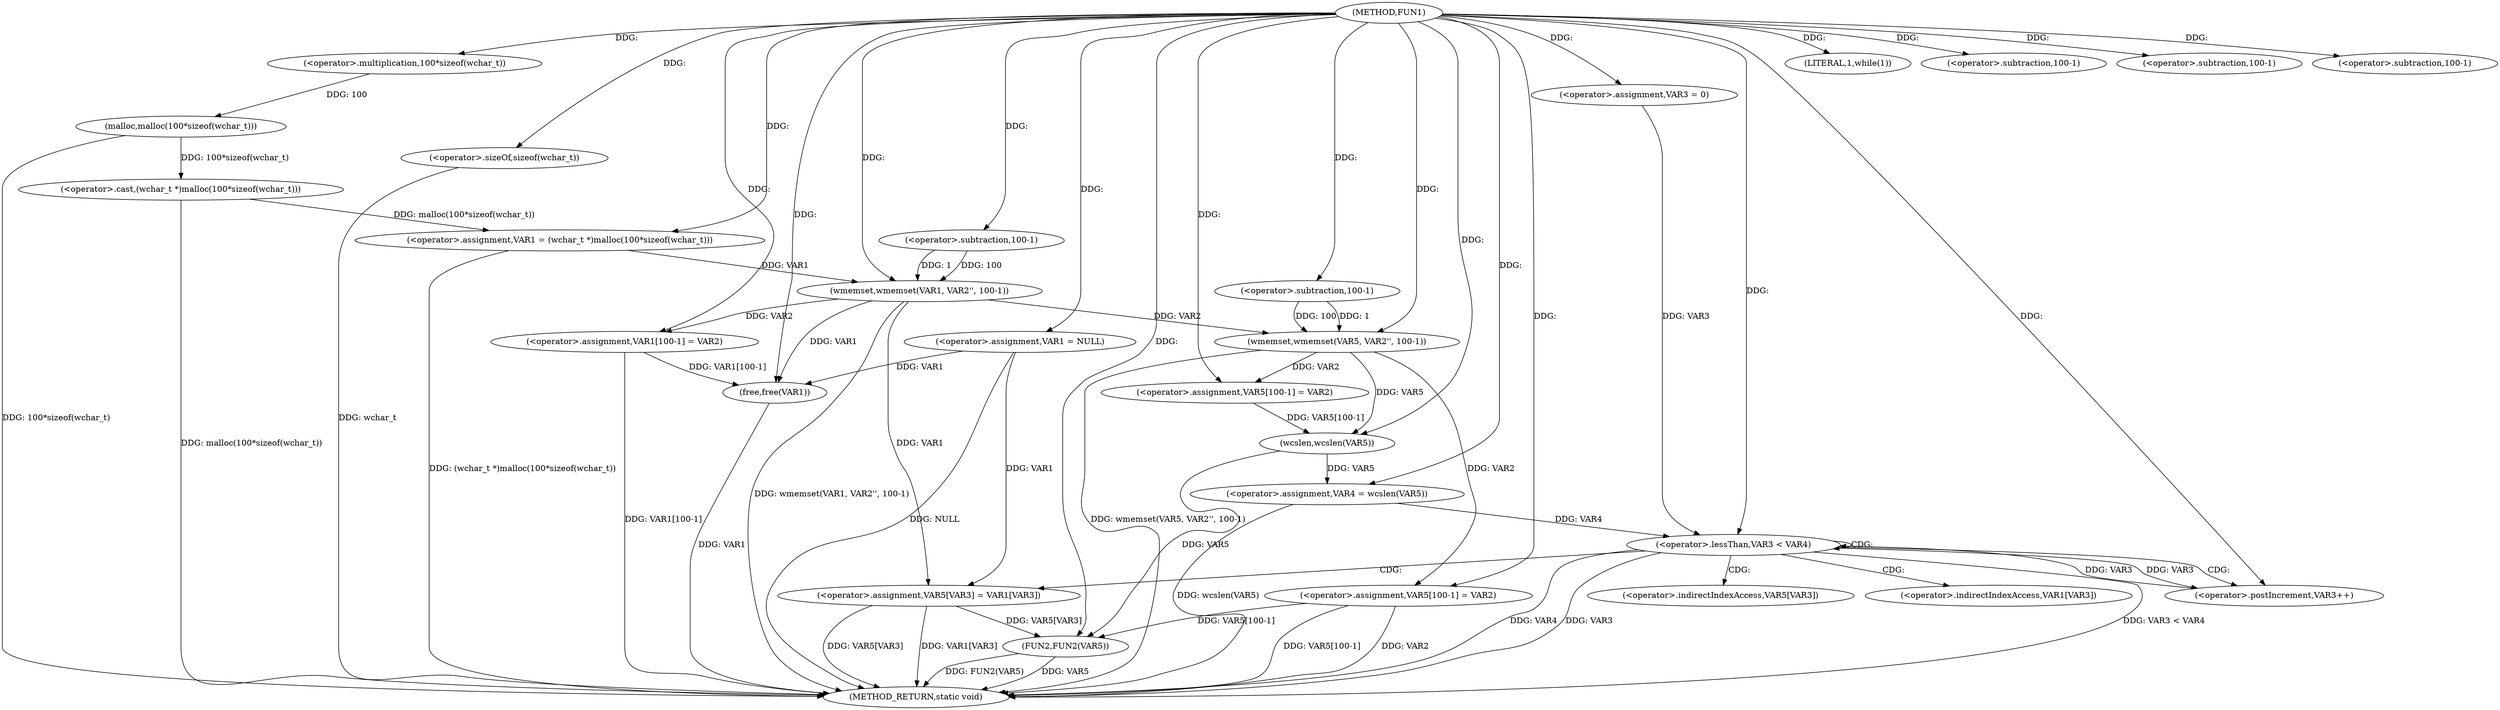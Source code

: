 digraph FUN1 {  
"1000100" [label = "(METHOD,FUN1)" ]
"1000181" [label = "(METHOD_RETURN,static void)" ]
"1000103" [label = "(<operator>.assignment,VAR1 = NULL)" ]
"1000107" [label = "(LITERAL,1,while(1))" ]
"1000109" [label = "(<operator>.assignment,VAR1 = (wchar_t *)malloc(100*sizeof(wchar_t)))" ]
"1000111" [label = "(<operator>.cast,(wchar_t *)malloc(100*sizeof(wchar_t)))" ]
"1000113" [label = "(malloc,malloc(100*sizeof(wchar_t)))" ]
"1000114" [label = "(<operator>.multiplication,100*sizeof(wchar_t))" ]
"1000116" [label = "(<operator>.sizeOf,sizeof(wchar_t))" ]
"1000118" [label = "(wmemset,wmemset(VAR1, VAR2'', 100-1))" ]
"1000121" [label = "(<operator>.subtraction,100-1)" ]
"1000124" [label = "(<operator>.assignment,VAR1[100-1] = VAR2)" ]
"1000127" [label = "(<operator>.subtraction,100-1)" ]
"1000136" [label = "(wmemset,wmemset(VAR5, VAR2'', 100-1))" ]
"1000139" [label = "(<operator>.subtraction,100-1)" ]
"1000142" [label = "(<operator>.assignment,VAR5[100-1] = VAR2)" ]
"1000145" [label = "(<operator>.subtraction,100-1)" ]
"1000149" [label = "(<operator>.assignment,VAR4 = wcslen(VAR5))" ]
"1000151" [label = "(wcslen,wcslen(VAR5))" ]
"1000154" [label = "(<operator>.assignment,VAR3 = 0)" ]
"1000157" [label = "(<operator>.lessThan,VAR3 < VAR4)" ]
"1000160" [label = "(<operator>.postIncrement,VAR3++)" ]
"1000163" [label = "(<operator>.assignment,VAR5[VAR3] = VAR1[VAR3])" ]
"1000170" [label = "(<operator>.assignment,VAR5[100-1] = VAR2)" ]
"1000173" [label = "(<operator>.subtraction,100-1)" ]
"1000177" [label = "(FUN2,FUN2(VAR5))" ]
"1000179" [label = "(free,free(VAR1))" ]
"1000164" [label = "(<operator>.indirectIndexAccess,VAR5[VAR3])" ]
"1000167" [label = "(<operator>.indirectIndexAccess,VAR1[VAR3])" ]
  "1000163" -> "1000181"  [ label = "DDG: VAR5[VAR3]"] 
  "1000124" -> "1000181"  [ label = "DDG: VAR1[100-1]"] 
  "1000149" -> "1000181"  [ label = "DDG: wcslen(VAR5)"] 
  "1000157" -> "1000181"  [ label = "DDG: VAR3 < VAR4"] 
  "1000103" -> "1000181"  [ label = "DDG: NULL"] 
  "1000179" -> "1000181"  [ label = "DDG: VAR1"] 
  "1000118" -> "1000181"  [ label = "DDG: wmemset(VAR1, VAR2'', 100-1)"] 
  "1000177" -> "1000181"  [ label = "DDG: VAR5"] 
  "1000157" -> "1000181"  [ label = "DDG: VAR4"] 
  "1000116" -> "1000181"  [ label = "DDG: wchar_t"] 
  "1000113" -> "1000181"  [ label = "DDG: 100*sizeof(wchar_t)"] 
  "1000163" -> "1000181"  [ label = "DDG: VAR1[VAR3]"] 
  "1000157" -> "1000181"  [ label = "DDG: VAR3"] 
  "1000170" -> "1000181"  [ label = "DDG: VAR2"] 
  "1000111" -> "1000181"  [ label = "DDG: malloc(100*sizeof(wchar_t))"] 
  "1000136" -> "1000181"  [ label = "DDG: wmemset(VAR5, VAR2'', 100-1)"] 
  "1000170" -> "1000181"  [ label = "DDG: VAR5[100-1]"] 
  "1000177" -> "1000181"  [ label = "DDG: FUN2(VAR5)"] 
  "1000109" -> "1000181"  [ label = "DDG: (wchar_t *)malloc(100*sizeof(wchar_t))"] 
  "1000100" -> "1000103"  [ label = "DDG: "] 
  "1000100" -> "1000107"  [ label = "DDG: "] 
  "1000111" -> "1000109"  [ label = "DDG: malloc(100*sizeof(wchar_t))"] 
  "1000100" -> "1000109"  [ label = "DDG: "] 
  "1000113" -> "1000111"  [ label = "DDG: 100*sizeof(wchar_t)"] 
  "1000114" -> "1000113"  [ label = "DDG: 100"] 
  "1000100" -> "1000114"  [ label = "DDG: "] 
  "1000100" -> "1000116"  [ label = "DDG: "] 
  "1000109" -> "1000118"  [ label = "DDG: VAR1"] 
  "1000100" -> "1000118"  [ label = "DDG: "] 
  "1000121" -> "1000118"  [ label = "DDG: 100"] 
  "1000121" -> "1000118"  [ label = "DDG: 1"] 
  "1000100" -> "1000121"  [ label = "DDG: "] 
  "1000118" -> "1000124"  [ label = "DDG: VAR2"] 
  "1000100" -> "1000124"  [ label = "DDG: "] 
  "1000100" -> "1000127"  [ label = "DDG: "] 
  "1000100" -> "1000136"  [ label = "DDG: "] 
  "1000118" -> "1000136"  [ label = "DDG: VAR2"] 
  "1000139" -> "1000136"  [ label = "DDG: 100"] 
  "1000139" -> "1000136"  [ label = "DDG: 1"] 
  "1000100" -> "1000139"  [ label = "DDG: "] 
  "1000136" -> "1000142"  [ label = "DDG: VAR2"] 
  "1000100" -> "1000142"  [ label = "DDG: "] 
  "1000100" -> "1000145"  [ label = "DDG: "] 
  "1000151" -> "1000149"  [ label = "DDG: VAR5"] 
  "1000100" -> "1000149"  [ label = "DDG: "] 
  "1000142" -> "1000151"  [ label = "DDG: VAR5[100-1]"] 
  "1000136" -> "1000151"  [ label = "DDG: VAR5"] 
  "1000100" -> "1000151"  [ label = "DDG: "] 
  "1000100" -> "1000154"  [ label = "DDG: "] 
  "1000154" -> "1000157"  [ label = "DDG: VAR3"] 
  "1000160" -> "1000157"  [ label = "DDG: VAR3"] 
  "1000100" -> "1000157"  [ label = "DDG: "] 
  "1000149" -> "1000157"  [ label = "DDG: VAR4"] 
  "1000157" -> "1000160"  [ label = "DDG: VAR3"] 
  "1000100" -> "1000160"  [ label = "DDG: "] 
  "1000103" -> "1000163"  [ label = "DDG: VAR1"] 
  "1000118" -> "1000163"  [ label = "DDG: VAR1"] 
  "1000100" -> "1000170"  [ label = "DDG: "] 
  "1000136" -> "1000170"  [ label = "DDG: VAR2"] 
  "1000100" -> "1000173"  [ label = "DDG: "] 
  "1000163" -> "1000177"  [ label = "DDG: VAR5[VAR3]"] 
  "1000151" -> "1000177"  [ label = "DDG: VAR5"] 
  "1000170" -> "1000177"  [ label = "DDG: VAR5[100-1]"] 
  "1000100" -> "1000177"  [ label = "DDG: "] 
  "1000124" -> "1000179"  [ label = "DDG: VAR1[100-1]"] 
  "1000103" -> "1000179"  [ label = "DDG: VAR1"] 
  "1000118" -> "1000179"  [ label = "DDG: VAR1"] 
  "1000100" -> "1000179"  [ label = "DDG: "] 
  "1000157" -> "1000163"  [ label = "CDG: "] 
  "1000157" -> "1000164"  [ label = "CDG: "] 
  "1000157" -> "1000167"  [ label = "CDG: "] 
  "1000157" -> "1000160"  [ label = "CDG: "] 
  "1000157" -> "1000157"  [ label = "CDG: "] 
}

